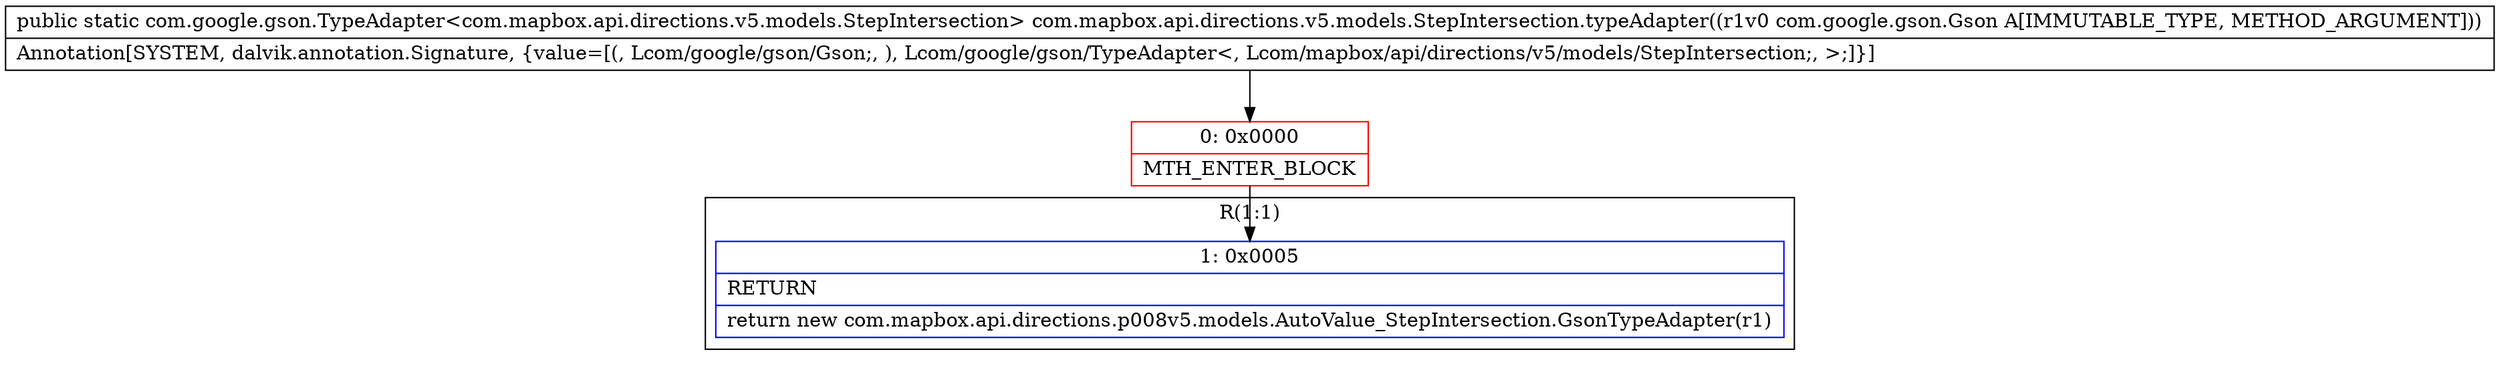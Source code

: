 digraph "CFG forcom.mapbox.api.directions.v5.models.StepIntersection.typeAdapter(Lcom\/google\/gson\/Gson;)Lcom\/google\/gson\/TypeAdapter;" {
subgraph cluster_Region_408578239 {
label = "R(1:1)";
node [shape=record,color=blue];
Node_1 [shape=record,label="{1\:\ 0x0005|RETURN\l|return new com.mapbox.api.directions.p008v5.models.AutoValue_StepIntersection.GsonTypeAdapter(r1)\l}"];
}
Node_0 [shape=record,color=red,label="{0\:\ 0x0000|MTH_ENTER_BLOCK\l}"];
MethodNode[shape=record,label="{public static com.google.gson.TypeAdapter\<com.mapbox.api.directions.v5.models.StepIntersection\> com.mapbox.api.directions.v5.models.StepIntersection.typeAdapter((r1v0 com.google.gson.Gson A[IMMUTABLE_TYPE, METHOD_ARGUMENT]))  | Annotation[SYSTEM, dalvik.annotation.Signature, \{value=[(, Lcom\/google\/gson\/Gson;, ), Lcom\/google\/gson\/TypeAdapter\<, Lcom\/mapbox\/api\/directions\/v5\/models\/StepIntersection;, \>;]\}]\l}"];
MethodNode -> Node_0;
Node_0 -> Node_1;
}


